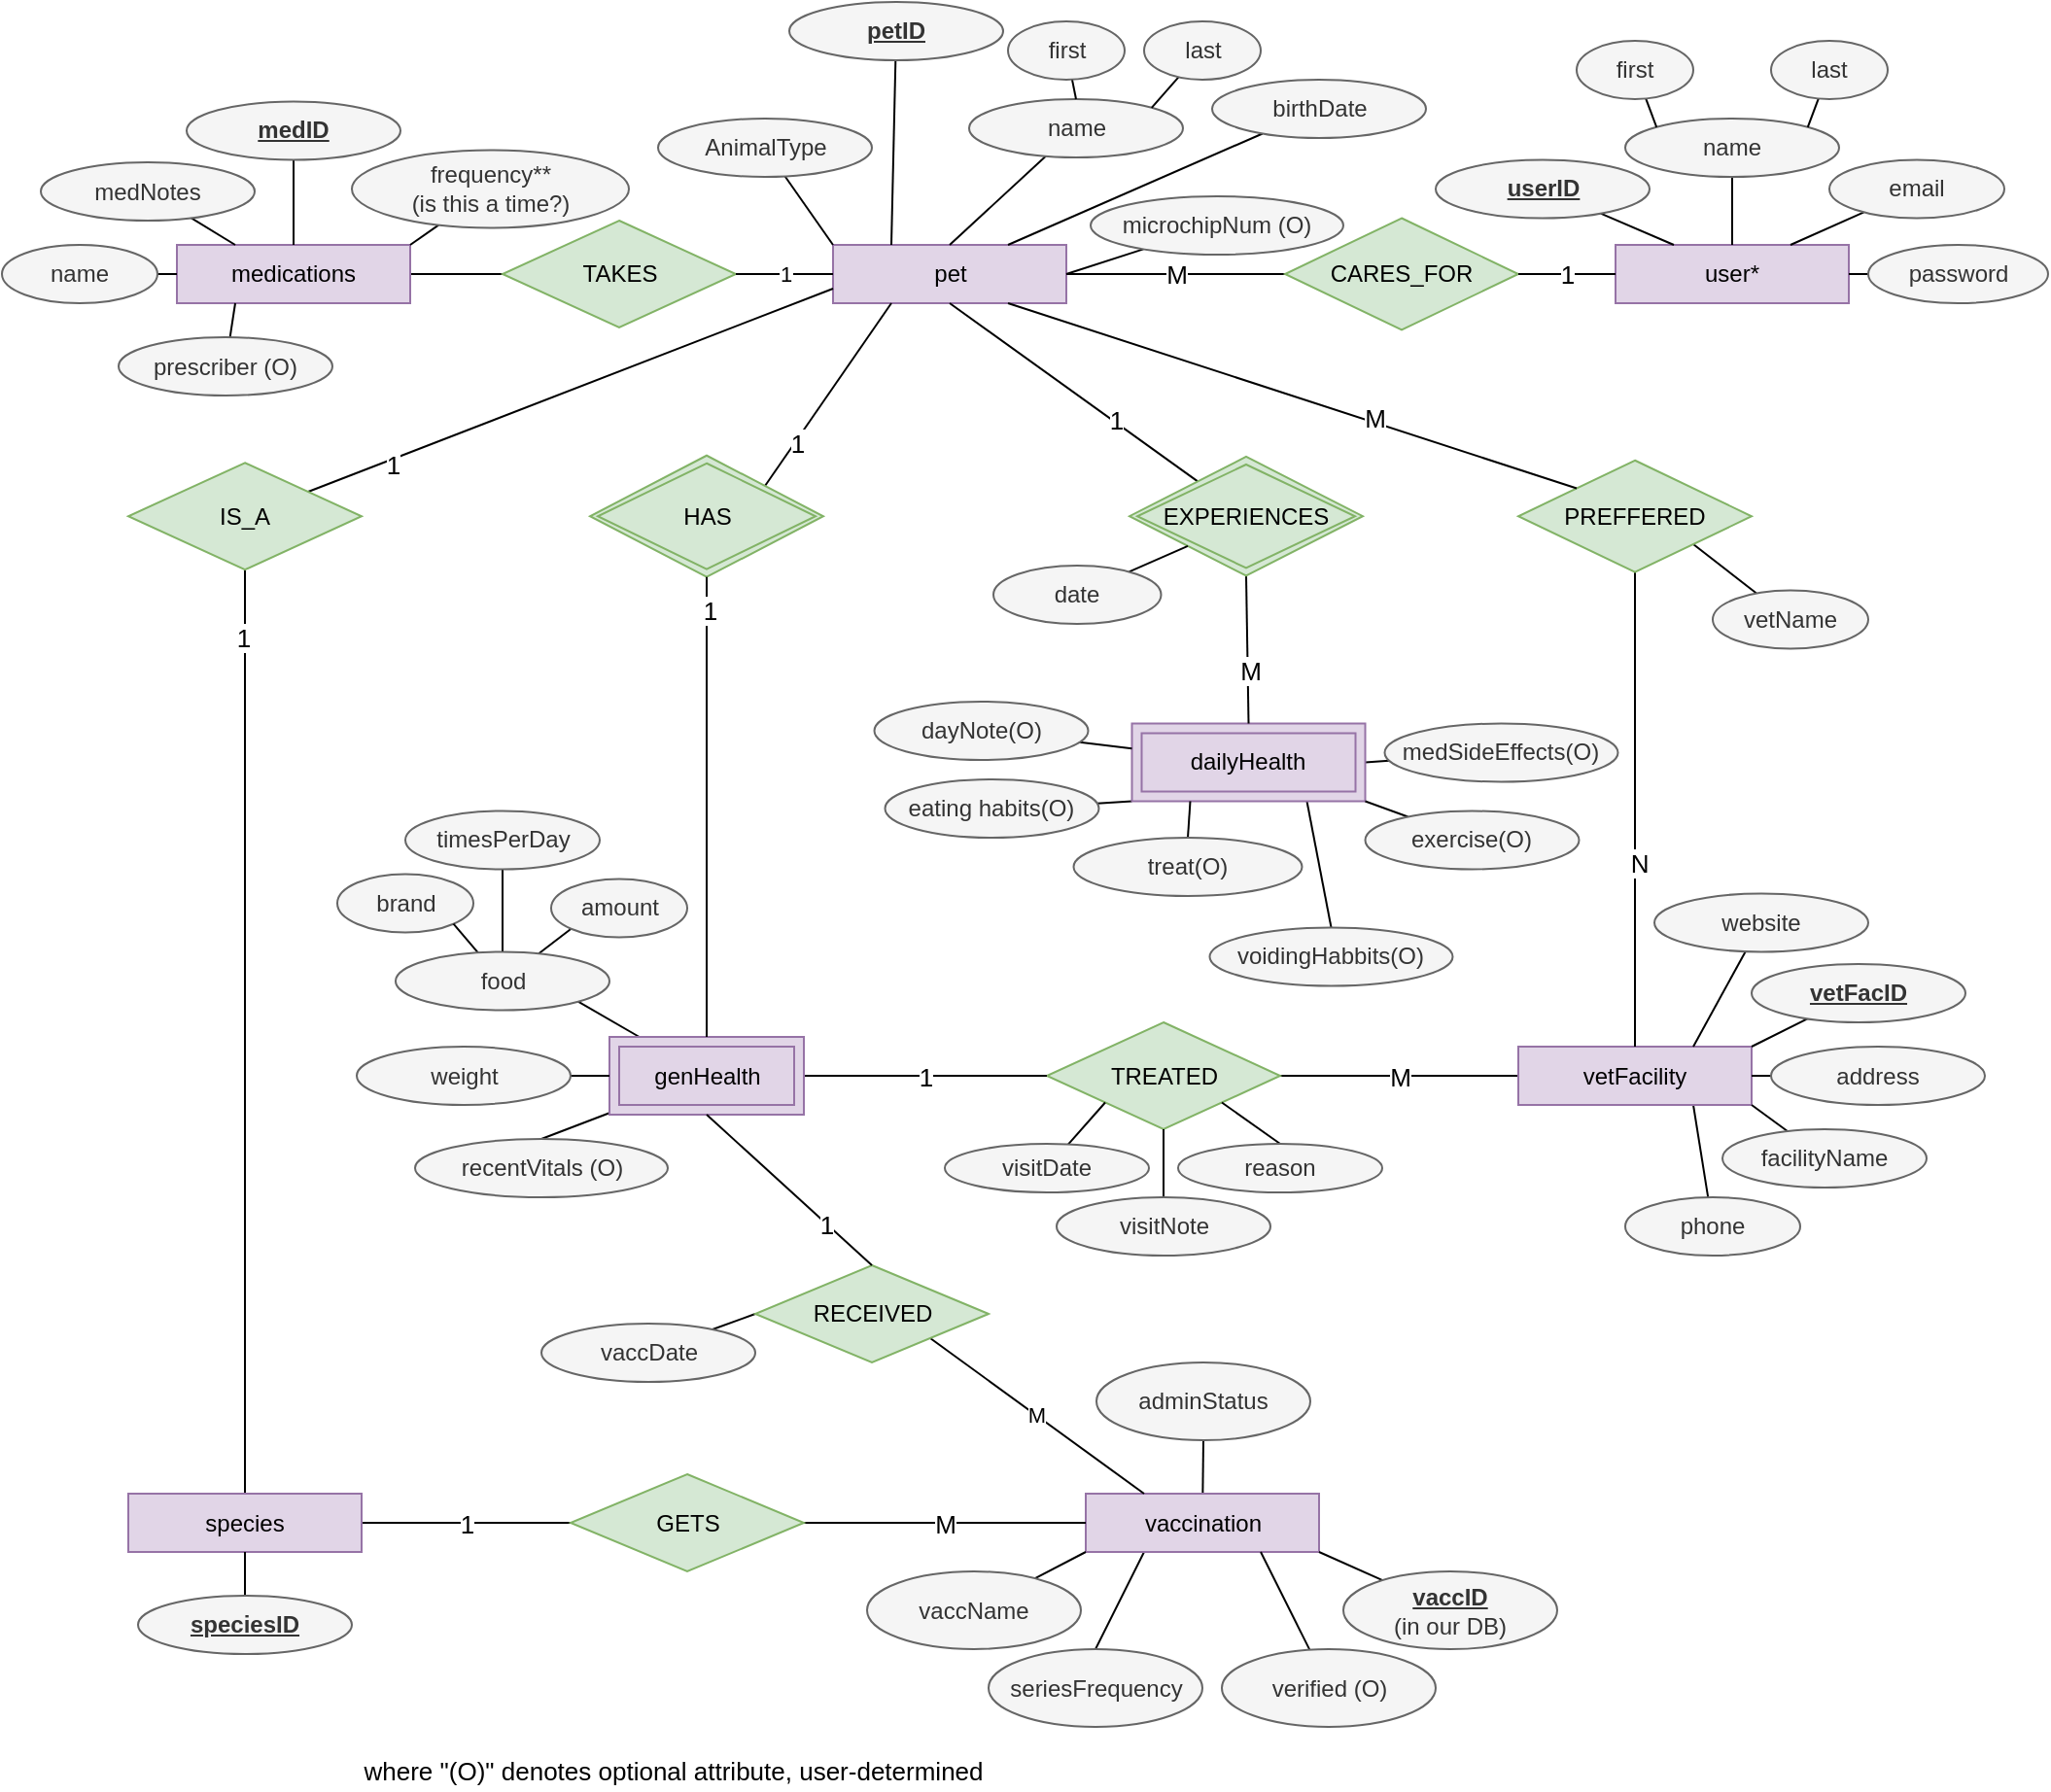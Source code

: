 <mxfile version="15.4.1" type="device"><diagram id="Jx2s4yygLL5XPAQ12_Rx" name="Page-1"><mxGraphModel dx="1173" dy="638" grid="1" gridSize="10" guides="1" tooltips="1" connect="1" arrows="1" fold="1" page="1" pageScale="1" pageWidth="850" pageHeight="1100" math="0" shadow="0"><root><mxCell id="0"/><mxCell id="1" parent="0"/><mxCell id="I3X8yywUfCDkZm6T7CdD-16" style="edgeStyle=none;rounded=0;orthogonalLoop=1;jettySize=auto;html=1;entryX=1;entryY=0.5;entryDx=0;entryDy=0;endArrow=none;endFill=0;startArrow=none;" edge="1" parent="1" source="I3X8yywUfCDkZm6T7CdD-17" target="I3X8yywUfCDkZm6T7CdD-14"><mxGeometry relative="1" as="geometry"/></mxCell><mxCell id="b9MMGn1J8M390U9kCCOF-2" value="&lt;div&gt;pet&lt;/div&gt;" style="rounded=0;whiteSpace=wrap;html=1;fillColor=#e1d5e7;strokeColor=#9673a6;" parent="1" vertex="1"><mxGeometry x="447.5" y="145" width="120" height="30" as="geometry"/></mxCell><mxCell id="mrwaL5GGVd-_pEDMR5gS-80" style="edgeStyle=none;rounded=0;orthogonalLoop=1;jettySize=auto;html=1;entryX=0;entryY=0;entryDx=0;entryDy=0;endArrow=none;endFill=0;" parent="1" source="b9MMGn1J8M390U9kCCOF-3" target="b9MMGn1J8M390U9kCCOF-2" edge="1"><mxGeometry relative="1" as="geometry"/></mxCell><mxCell id="b9MMGn1J8M390U9kCCOF-3" value="AnimalType" style="ellipse;whiteSpace=wrap;html=1;fillColor=#f5f5f5;strokeColor=#666666;fontColor=#333333;" parent="1" vertex="1"><mxGeometry x="357.5" y="80" width="110" height="30" as="geometry"/></mxCell><mxCell id="mrwaL5GGVd-_pEDMR5gS-82" style="edgeStyle=none;rounded=0;orthogonalLoop=1;jettySize=auto;html=1;entryX=0.5;entryY=0;entryDx=0;entryDy=0;endArrow=none;endFill=0;" parent="1" source="b9MMGn1J8M390U9kCCOF-4" target="b9MMGn1J8M390U9kCCOF-2" edge="1"><mxGeometry relative="1" as="geometry"/></mxCell><mxCell id="b9MMGn1J8M390U9kCCOF-4" value="name" style="ellipse;whiteSpace=wrap;html=1;fillColor=#f5f5f5;strokeColor=#666666;fontColor=#333333;" parent="1" vertex="1"><mxGeometry x="517.5" y="70" width="110" height="30" as="geometry"/></mxCell><mxCell id="mrwaL5GGVd-_pEDMR5gS-87" style="edgeStyle=none;rounded=0;orthogonalLoop=1;jettySize=auto;html=1;entryX=0.75;entryY=1;entryDx=0;entryDy=0;endArrow=none;endFill=0;" parent="1" source="b9MMGn1J8M390U9kCCOF-5" target="b9MMGn1J8M390U9kCCOF-8" edge="1"><mxGeometry relative="1" as="geometry"/></mxCell><mxCell id="b9MMGn1J8M390U9kCCOF-5" value="phone" style="ellipse;whiteSpace=wrap;html=1;fillColor=#f5f5f5;strokeColor=#666666;fontColor=#333333;" parent="1" vertex="1"><mxGeometry x="855" y="635" width="90" height="30" as="geometry"/></mxCell><mxCell id="mrwaL5GGVd-_pEDMR5gS-84" style="edgeStyle=none;rounded=0;orthogonalLoop=1;jettySize=auto;html=1;entryX=0.75;entryY=0;entryDx=0;entryDy=0;endArrow=none;endFill=0;" parent="1" source="b9MMGn1J8M390U9kCCOF-6" target="b9MMGn1J8M390U9kCCOF-2" edge="1"><mxGeometry relative="1" as="geometry"/></mxCell><mxCell id="b9MMGn1J8M390U9kCCOF-6" value="birthDate" style="ellipse;whiteSpace=wrap;html=1;fillColor=#f5f5f5;strokeColor=#666666;fontColor=#333333;" parent="1" vertex="1"><mxGeometry x="642.5" y="60" width="110" height="30" as="geometry"/></mxCell><mxCell id="mrwaL5GGVd-_pEDMR5gS-51" value="&lt;font style=&quot;font-size: 13px&quot;&gt;M&lt;/font&gt;" style="edgeStyle=none;rounded=0;orthogonalLoop=1;jettySize=auto;html=1;entryX=1;entryY=0.5;entryDx=0;entryDy=0;endArrow=none;endFill=0;" parent="1" source="b9MMGn1J8M390U9kCCOF-8" target="b9MMGn1J8M390U9kCCOF-20" edge="1"><mxGeometry relative="1" as="geometry"/></mxCell><mxCell id="b9MMGn1J8M390U9kCCOF-8" value="vetFacility" style="rounded=0;whiteSpace=wrap;html=1;fillColor=#e1d5e7;strokeColor=#9673a6;" parent="1" vertex="1"><mxGeometry x="800" y="557.5" width="120" height="30" as="geometry"/></mxCell><mxCell id="mrwaL5GGVd-_pEDMR5gS-89" style="edgeStyle=none;rounded=0;orthogonalLoop=1;jettySize=auto;html=1;entryX=1;entryY=0.5;entryDx=0;entryDy=0;endArrow=none;endFill=0;" parent="1" source="b9MMGn1J8M390U9kCCOF-13" target="b9MMGn1J8M390U9kCCOF-8" edge="1"><mxGeometry relative="1" as="geometry"/></mxCell><mxCell id="b9MMGn1J8M390U9kCCOF-13" value="address" style="ellipse;whiteSpace=wrap;html=1;fillColor=#f5f5f5;strokeColor=#666666;fontColor=#333333;" parent="1" vertex="1"><mxGeometry x="930" y="557.5" width="110" height="30" as="geometry"/></mxCell><mxCell id="mrwaL5GGVd-_pEDMR5gS-91" style="edgeStyle=none;rounded=0;orthogonalLoop=1;jettySize=auto;html=1;entryX=0.75;entryY=0;entryDx=0;entryDy=0;endArrow=none;endFill=0;" parent="1" source="b9MMGn1J8M390U9kCCOF-14" target="b9MMGn1J8M390U9kCCOF-8" edge="1"><mxGeometry relative="1" as="geometry"/></mxCell><mxCell id="b9MMGn1J8M390U9kCCOF-14" value="website" style="ellipse;whiteSpace=wrap;html=1;fillColor=#f5f5f5;strokeColor=#666666;fontColor=#333333;" parent="1" vertex="1"><mxGeometry x="870" y="478.75" width="110" height="30" as="geometry"/></mxCell><mxCell id="mrwaL5GGVd-_pEDMR5gS-88" style="edgeStyle=none;rounded=0;orthogonalLoop=1;jettySize=auto;html=1;entryX=1;entryY=1;entryDx=0;entryDy=0;endArrow=none;endFill=0;" parent="1" source="b9MMGn1J8M390U9kCCOF-15" target="b9MMGn1J8M390U9kCCOF-8" edge="1"><mxGeometry relative="1" as="geometry"/></mxCell><mxCell id="b9MMGn1J8M390U9kCCOF-15" value="facilityName" style="ellipse;whiteSpace=wrap;html=1;fillColor=#f5f5f5;strokeColor=#666666;fontColor=#333333;" parent="1" vertex="1"><mxGeometry x="905" y="600" width="105" height="30" as="geometry"/></mxCell><mxCell id="mrwaL5GGVd-_pEDMR5gS-90" style="edgeStyle=none;rounded=0;orthogonalLoop=1;jettySize=auto;html=1;entryX=1;entryY=0;entryDx=0;entryDy=0;endArrow=none;endFill=0;" parent="1" source="b9MMGn1J8M390U9kCCOF-16" target="b9MMGn1J8M390U9kCCOF-8" edge="1"><mxGeometry relative="1" as="geometry"/></mxCell><mxCell id="b9MMGn1J8M390U9kCCOF-16" value="&lt;b&gt;&lt;u&gt;vetFacID&lt;/u&gt;&lt;/b&gt;" style="ellipse;whiteSpace=wrap;html=1;fillColor=#f5f5f5;strokeColor=#666666;fontColor=#333333;" parent="1" vertex="1"><mxGeometry x="920" y="515" width="110" height="30" as="geometry"/></mxCell><mxCell id="mrwaL5GGVd-_pEDMR5gS-83" style="edgeStyle=none;rounded=0;orthogonalLoop=1;jettySize=auto;html=1;entryX=0.25;entryY=0;entryDx=0;entryDy=0;endArrow=none;endFill=0;" parent="1" source="b9MMGn1J8M390U9kCCOF-17" target="b9MMGn1J8M390U9kCCOF-2" edge="1"><mxGeometry relative="1" as="geometry"/></mxCell><mxCell id="b9MMGn1J8M390U9kCCOF-17" value="&lt;b&gt;&lt;u&gt;petID&lt;/u&gt;&lt;/b&gt;" style="ellipse;whiteSpace=wrap;html=1;fillColor=#f5f5f5;strokeColor=#666666;fontColor=#333333;" parent="1" vertex="1"><mxGeometry x="425" y="20" width="110" height="30" as="geometry"/></mxCell><mxCell id="mrwaL5GGVd-_pEDMR5gS-74" style="edgeStyle=none;rounded=0;orthogonalLoop=1;jettySize=auto;html=1;entryX=0;entryY=1;entryDx=0;entryDy=0;endArrow=none;endFill=0;" parent="1" source="b9MMGn1J8M390U9kCCOF-19" target="mrwaL5GGVd-_pEDMR5gS-10" edge="1"><mxGeometry relative="1" as="geometry"/></mxCell><mxCell id="b9MMGn1J8M390U9kCCOF-19" value="eating habits(O)" style="ellipse;whiteSpace=wrap;html=1;fillColor=#f5f5f5;strokeColor=#666666;fontColor=#333333;" parent="1" vertex="1"><mxGeometry x="474.25" y="420" width="110" height="30" as="geometry"/></mxCell><mxCell id="b9MMGn1J8M390U9kCCOF-20" value="TREATED" style="rhombus;whiteSpace=wrap;html=1;fillColor=#d5e8d4;strokeColor=#82b366;" parent="1" vertex="1"><mxGeometry x="557.5" y="545" width="120" height="55" as="geometry"/></mxCell><mxCell id="b9MMGn1J8M390U9kCCOF-21" value="&lt;font style=&quot;font-size: 13px&quot;&gt;1&lt;/font&gt;" style="endArrow=none;html=1;exitX=1;exitY=0.5;exitDx=0;exitDy=0;entryX=0;entryY=0.5;entryDx=0;entryDy=0;" parent="1" source="b9MMGn1J8M390U9kCCOF-36" target="b9MMGn1J8M390U9kCCOF-20" edge="1"><mxGeometry width="50" height="50" relative="1" as="geometry"><mxPoint x="330" y="305" as="sourcePoint"/><mxPoint x="415" y="495" as="targetPoint"/></mxGeometry></mxCell><mxCell id="mrwaL5GGVd-_pEDMR5gS-85" style="edgeStyle=none;rounded=0;orthogonalLoop=1;jettySize=auto;html=1;entryX=0.5;entryY=0;entryDx=0;entryDy=0;endArrow=none;endFill=0;" parent="1" source="b9MMGn1J8M390U9kCCOF-28" target="b9MMGn1J8M390U9kCCOF-4" edge="1"><mxGeometry relative="1" as="geometry"/></mxCell><mxCell id="b9MMGn1J8M390U9kCCOF-28" value="first" style="ellipse;whiteSpace=wrap;html=1;fillColor=#f5f5f5;strokeColor=#666666;fontColor=#333333;" parent="1" vertex="1"><mxGeometry x="537.5" y="30" width="60" height="30" as="geometry"/></mxCell><mxCell id="mrwaL5GGVd-_pEDMR5gS-86" style="edgeStyle=none;rounded=0;orthogonalLoop=1;jettySize=auto;html=1;entryX=1;entryY=0;entryDx=0;entryDy=0;endArrow=none;endFill=0;" parent="1" source="b9MMGn1J8M390U9kCCOF-29" target="b9MMGn1J8M390U9kCCOF-4" edge="1"><mxGeometry relative="1" as="geometry"/></mxCell><mxCell id="b9MMGn1J8M390U9kCCOF-29" value="&lt;div&gt;last&lt;/div&gt;" style="ellipse;whiteSpace=wrap;html=1;fillColor=#f5f5f5;strokeColor=#666666;fontColor=#333333;" parent="1" vertex="1"><mxGeometry x="607.5" y="30" width="60" height="30" as="geometry"/></mxCell><mxCell id="mrwaL5GGVd-_pEDMR5gS-75" style="edgeStyle=none;rounded=0;orthogonalLoop=1;jettySize=auto;html=1;entryX=1;entryY=0.5;entryDx=0;entryDy=0;endArrow=none;endFill=0;" parent="1" source="b9MMGn1J8M390U9kCCOF-32" target="mrwaL5GGVd-_pEDMR5gS-10" edge="1"><mxGeometry relative="1" as="geometry"/></mxCell><mxCell id="b9MMGn1J8M390U9kCCOF-32" value="medSideEffects(O)" style="ellipse;whiteSpace=wrap;html=1;fillColor=#f5f5f5;strokeColor=#666666;fontColor=#333333;" parent="1" vertex="1"><mxGeometry x="731.25" y="391.25" width="120" height="30" as="geometry"/></mxCell><mxCell id="mrwaL5GGVd-_pEDMR5gS-60" style="edgeStyle=none;rounded=0;orthogonalLoop=1;jettySize=auto;html=1;entryX=0.75;entryY=1;entryDx=0;entryDy=0;endArrow=none;endFill=0;exitX=0.5;exitY=0;exitDx=0;exitDy=0;" parent="1" source="b9MMGn1J8M390U9kCCOF-34" target="mrwaL5GGVd-_pEDMR5gS-10" edge="1"><mxGeometry relative="1" as="geometry"><mxPoint x="741.25" y="411.25" as="sourcePoint"/></mxGeometry></mxCell><mxCell id="b9MMGn1J8M390U9kCCOF-34" value="voidingHabbits(O)" style="ellipse;whiteSpace=wrap;html=1;fillColor=#f5f5f5;strokeColor=#666666;fontColor=#333333;" parent="1" vertex="1"><mxGeometry x="641.25" y="496.25" width="125" height="30" as="geometry"/></mxCell><mxCell id="I3X8yywUfCDkZm6T7CdD-2" style="rounded=0;orthogonalLoop=1;jettySize=auto;html=1;entryX=0;entryY=0.5;entryDx=0;entryDy=0;endArrow=none;endFill=0;" edge="1" parent="1" source="b9MMGn1J8M390U9kCCOF-35" target="mrwaL5GGVd-_pEDMR5gS-8"><mxGeometry relative="1" as="geometry"/></mxCell><mxCell id="b9MMGn1J8M390U9kCCOF-35" value="&lt;div&gt;vaccDate&lt;/div&gt;" style="ellipse;whiteSpace=wrap;html=1;fillColor=#f5f5f5;strokeColor=#666666;fontColor=#333333;" parent="1" vertex="1"><mxGeometry x="297.5" y="700" width="110" height="30" as="geometry"/></mxCell><mxCell id="mrwaL5GGVd-_pEDMR5gS-70" style="edgeStyle=none;rounded=0;orthogonalLoop=1;jettySize=auto;html=1;entryX=1;entryY=1;entryDx=0;entryDy=0;endArrow=none;endFill=0;" parent="1" source="b9MMGn1J8M390U9kCCOF-36" target="mrwaL5GGVd-_pEDMR5gS-62" edge="1"><mxGeometry relative="1" as="geometry"/></mxCell><mxCell id="mrwaL5GGVd-_pEDMR5gS-73" style="edgeStyle=none;rounded=0;orthogonalLoop=1;jettySize=auto;html=1;entryX=0.5;entryY=0;entryDx=0;entryDy=0;endArrow=none;endFill=0;" parent="1" source="b9MMGn1J8M390U9kCCOF-36" target="mrwaL5GGVd-_pEDMR5gS-30" edge="1"><mxGeometry relative="1" as="geometry"/></mxCell><mxCell id="b9MMGn1J8M390U9kCCOF-36" value="genHealth" style="shape=ext;margin=3;double=1;whiteSpace=wrap;html=1;align=center;fillColor=#e1d5e7;strokeColor=#9673a6;" parent="1" vertex="1"><mxGeometry x="332.5" y="552.5" width="100" height="40" as="geometry"/></mxCell><mxCell id="b9MMGn1J8M390U9kCCOF-38" value="" style="endArrow=none;html=1;exitX=1;exitY=0;exitDx=0;exitDy=0;startArrow=none;entryX=0.25;entryY=1;entryDx=0;entryDy=0;" parent="1" source="b9MMGn1J8M390U9kCCOF-48" target="b9MMGn1J8M390U9kCCOF-2" edge="1"><mxGeometry width="50" height="50" relative="1" as="geometry"><mxPoint x="200" y="345" as="sourcePoint"/><mxPoint x="630" y="365" as="targetPoint"/></mxGeometry></mxCell><mxCell id="mrwaL5GGVd-_pEDMR5gS-112" value="1" style="edgeLabel;html=1;align=center;verticalAlign=middle;resizable=0;points=[];fontSize=13;" parent="b9MMGn1J8M390U9kCCOF-38" vertex="1" connectable="0"><mxGeometry x="-0.507" y="-1" relative="1" as="geometry"><mxPoint as="offset"/></mxGeometry></mxCell><mxCell id="mrwaL5GGVd-_pEDMR5gS-96" style="edgeStyle=none;rounded=0;orthogonalLoop=1;jettySize=auto;html=1;entryX=0.5;entryY=0;entryDx=0;entryDy=0;endArrow=none;endFill=0;exitX=0.25;exitY=1;exitDx=0;exitDy=0;" parent="1" source="b9MMGn1J8M390U9kCCOF-41" target="mrwaL5GGVd-_pEDMR5gS-94" edge="1"><mxGeometry relative="1" as="geometry"/></mxCell><mxCell id="mrwaL5GGVd-_pEDMR5gS-101" style="edgeStyle=none;rounded=0;orthogonalLoop=1;jettySize=auto;html=1;entryX=0.5;entryY=1;entryDx=0;entryDy=0;endArrow=none;endFill=0;" parent="1" source="b9MMGn1J8M390U9kCCOF-41" target="mrwaL5GGVd-_pEDMR5gS-99" edge="1"><mxGeometry relative="1" as="geometry"/></mxCell><mxCell id="b9MMGn1J8M390U9kCCOF-41" value="vaccination" style="rounded=0;whiteSpace=wrap;html=1;fillColor=#e1d5e7;strokeColor=#9673a6;" parent="1" vertex="1"><mxGeometry x="577.5" y="787.5" width="120" height="30" as="geometry"/></mxCell><mxCell id="b9MMGn1J8M390U9kCCOF-43" value="" style="endArrow=none;html=1;exitX=0.5;exitY=1;exitDx=0;exitDy=0;entryX=0.5;entryY=0;entryDx=0;entryDy=0;startArrow=none;" parent="1" source="b9MMGn1J8M390U9kCCOF-45" target="b9MMGn1J8M390U9kCCOF-8" edge="1"><mxGeometry width="50" height="50" relative="1" as="geometry"><mxPoint x="560" y="360" as="sourcePoint"/><mxPoint x="640" y="505" as="targetPoint"/></mxGeometry></mxCell><mxCell id="mrwaL5GGVd-_pEDMR5gS-118" value="N" style="edgeLabel;html=1;align=center;verticalAlign=middle;resizable=0;points=[];fontSize=13;" parent="b9MMGn1J8M390U9kCCOF-43" vertex="1" connectable="0"><mxGeometry x="0.225" y="2" relative="1" as="geometry"><mxPoint as="offset"/></mxGeometry></mxCell><mxCell id="b9MMGn1J8M390U9kCCOF-44" style="rounded=0;orthogonalLoop=1;jettySize=auto;html=1;exitX=1;exitY=1;exitDx=0;exitDy=0;endArrow=none;endFill=0;" parent="1" source="b9MMGn1J8M390U9kCCOF-45" target="b9MMGn1J8M390U9kCCOF-47" edge="1"><mxGeometry relative="1" as="geometry"><mxPoint x="880" y="455.24" as="targetPoint"/></mxGeometry></mxCell><mxCell id="b9MMGn1J8M390U9kCCOF-45" value="&lt;div&gt;PREFFERED&lt;/div&gt;" style="rhombus;whiteSpace=wrap;html=1;fillColor=#d5e8d4;strokeColor=#82b366;" parent="1" vertex="1"><mxGeometry x="800" y="255.87" width="120" height="57.5" as="geometry"/></mxCell><mxCell id="b9MMGn1J8M390U9kCCOF-46" value="" style="endArrow=none;html=1;exitX=0.75;exitY=1;exitDx=0;exitDy=0;entryX=0;entryY=0;entryDx=0;entryDy=0;" parent="1" source="b9MMGn1J8M390U9kCCOF-2" target="b9MMGn1J8M390U9kCCOF-45" edge="1"><mxGeometry width="50" height="50" relative="1" as="geometry"><mxPoint x="730" y="175" as="sourcePoint"/><mxPoint x="975" y="175" as="targetPoint"/></mxGeometry></mxCell><mxCell id="mrwaL5GGVd-_pEDMR5gS-117" value="M" style="edgeLabel;html=1;align=center;verticalAlign=middle;resizable=0;points=[];fontSize=13;" parent="b9MMGn1J8M390U9kCCOF-46" vertex="1" connectable="0"><mxGeometry x="0.28" y="3" relative="1" as="geometry"><mxPoint y="1" as="offset"/></mxGeometry></mxCell><mxCell id="b9MMGn1J8M390U9kCCOF-47" value="vetName" style="ellipse;whiteSpace=wrap;html=1;fillColor=#f5f5f5;strokeColor=#666666;fontColor=#333333;" parent="1" vertex="1"><mxGeometry x="900" y="322.74" width="80" height="30" as="geometry"/></mxCell><mxCell id="b9MMGn1J8M390U9kCCOF-48" value="HAS" style="shape=rhombus;double=1;perimeter=rhombusPerimeter;whiteSpace=wrap;html=1;align=center;fillColor=#d5e8d4;strokeColor=#82b366;" parent="1" vertex="1"><mxGeometry x="322.5" y="253.37" width="120" height="62.5" as="geometry"/></mxCell><mxCell id="b9MMGn1J8M390U9kCCOF-49" value="" style="endArrow=none;html=1;entryX=0.5;entryY=1;entryDx=0;entryDy=0;exitX=0.5;exitY=0;exitDx=0;exitDy=0;" parent="1" source="b9MMGn1J8M390U9kCCOF-36" target="b9MMGn1J8M390U9kCCOF-48" edge="1"><mxGeometry width="50" height="50" relative="1" as="geometry"><mxPoint x="252.5" y="380" as="sourcePoint"/><mxPoint x="342.5" y="215" as="targetPoint"/></mxGeometry></mxCell><mxCell id="mrwaL5GGVd-_pEDMR5gS-113" value="1" style="edgeLabel;html=1;align=center;verticalAlign=middle;resizable=0;points=[];fontSize=13;" parent="b9MMGn1J8M390U9kCCOF-49" vertex="1" connectable="0"><mxGeometry x="0.861" relative="1" as="geometry"><mxPoint x="1" as="offset"/></mxGeometry></mxCell><mxCell id="mrwaL5GGVd-_pEDMR5gS-4" style="edgeStyle=none;rounded=0;orthogonalLoop=1;jettySize=auto;html=1;entryX=0;entryY=1;entryDx=0;entryDy=0;endArrow=none;endFill=0;" parent="1" source="b9MMGn1J8M390U9kCCOF-53" target="b9MMGn1J8M390U9kCCOF-41" edge="1"><mxGeometry relative="1" as="geometry"/></mxCell><mxCell id="b9MMGn1J8M390U9kCCOF-53" value="&lt;div&gt;vaccName&lt;/div&gt;" style="ellipse;whiteSpace=wrap;html=1;fillColor=#f5f5f5;strokeColor=#666666;fontColor=#333333;" parent="1" vertex="1"><mxGeometry x="465" y="827.5" width="110" height="40" as="geometry"/></mxCell><mxCell id="mrwaL5GGVd-_pEDMR5gS-5" style="edgeStyle=none;rounded=0;orthogonalLoop=1;jettySize=auto;html=1;entryX=1;entryY=1;entryDx=0;entryDy=0;endArrow=none;endFill=0;" parent="1" source="mrwaL5GGVd-_pEDMR5gS-3" target="b9MMGn1J8M390U9kCCOF-41" edge="1"><mxGeometry relative="1" as="geometry"/></mxCell><mxCell id="mrwaL5GGVd-_pEDMR5gS-3" value="&lt;div&gt;&lt;u&gt;&lt;b&gt;vaccID&lt;/b&gt;&lt;/u&gt;&lt;/div&gt;&lt;div&gt;(in our DB)&lt;/div&gt;" style="ellipse;whiteSpace=wrap;html=1;fillColor=#f5f5f5;strokeColor=#666666;fontColor=#333333;" parent="1" vertex="1"><mxGeometry x="710" y="827.5" width="110" height="40" as="geometry"/></mxCell><mxCell id="mrwaL5GGVd-_pEDMR5gS-46" value="M" style="edgeStyle=none;rounded=0;orthogonalLoop=1;jettySize=auto;html=1;entryX=0.25;entryY=0;entryDx=0;entryDy=0;endArrow=none;endFill=0;exitX=1;exitY=1;exitDx=0;exitDy=0;" parent="1" source="mrwaL5GGVd-_pEDMR5gS-8" target="b9MMGn1J8M390U9kCCOF-41" edge="1"><mxGeometry relative="1" as="geometry"/></mxCell><mxCell id="mrwaL5GGVd-_pEDMR5gS-8" value="RECEIVED" style="rhombus;whiteSpace=wrap;html=1;fillColor=#d5e8d4;strokeColor=#82b366;" parent="1" vertex="1"><mxGeometry x="407.5" y="670" width="120" height="50" as="geometry"/></mxCell><mxCell id="mrwaL5GGVd-_pEDMR5gS-9" value="" style="endArrow=none;html=1;exitX=0.5;exitY=1;exitDx=0;exitDy=0;entryX=0.5;entryY=0;entryDx=0;entryDy=0;" parent="1" source="b9MMGn1J8M390U9kCCOF-36" target="mrwaL5GGVd-_pEDMR5gS-8" edge="1"><mxGeometry width="50" height="50" relative="1" as="geometry"><mxPoint x="142.5" y="522.5" as="sourcePoint"/><mxPoint x="142.5" y="737.5" as="targetPoint"/></mxGeometry></mxCell><mxCell id="mrwaL5GGVd-_pEDMR5gS-114" value="1" style="edgeLabel;html=1;align=center;verticalAlign=middle;resizable=0;points=[];fontSize=13;" parent="mrwaL5GGVd-_pEDMR5gS-9" vertex="1" connectable="0"><mxGeometry x="0.439" relative="1" as="geometry"><mxPoint as="offset"/></mxGeometry></mxCell><mxCell id="mrwaL5GGVd-_pEDMR5gS-10" value="dailyHealth" style="shape=ext;margin=3;double=1;whiteSpace=wrap;html=1;align=center;fillColor=#e1d5e7;strokeColor=#9673a6;" parent="1" vertex="1"><mxGeometry x="601.25" y="391.25" width="120" height="40" as="geometry"/></mxCell><mxCell id="mrwaL5GGVd-_pEDMR5gS-15" style="edgeStyle=none;rounded=0;orthogonalLoop=1;jettySize=auto;html=1;entryX=0.5;entryY=0;entryDx=0;entryDy=0;endArrow=none;endFill=0;exitX=0.5;exitY=1;exitDx=0;exitDy=0;" parent="1" source="mrwaL5GGVd-_pEDMR5gS-14" target="mrwaL5GGVd-_pEDMR5gS-10" edge="1"><mxGeometry relative="1" as="geometry"><mxPoint x="689.714" y="377.393" as="sourcePoint"/></mxGeometry></mxCell><mxCell id="mrwaL5GGVd-_pEDMR5gS-116" value="M" style="edgeLabel;html=1;align=center;verticalAlign=middle;resizable=0;points=[];fontSize=13;" parent="mrwaL5GGVd-_pEDMR5gS-15" vertex="1" connectable="0"><mxGeometry x="0.285" y="1" relative="1" as="geometry"><mxPoint as="offset"/></mxGeometry></mxCell><mxCell id="mrwaL5GGVd-_pEDMR5gS-16" style="edgeStyle=none;rounded=0;orthogonalLoop=1;jettySize=auto;html=1;entryX=0.5;entryY=1;entryDx=0;entryDy=0;endArrow=none;endFill=0;" parent="1" source="mrwaL5GGVd-_pEDMR5gS-14" target="b9MMGn1J8M390U9kCCOF-2" edge="1"><mxGeometry relative="1" as="geometry"/></mxCell><mxCell id="mrwaL5GGVd-_pEDMR5gS-115" value="1" style="edgeLabel;html=1;align=center;verticalAlign=middle;resizable=0;points=[];fontSize=13;" parent="mrwaL5GGVd-_pEDMR5gS-16" vertex="1" connectable="0"><mxGeometry x="-0.327" y="-1" relative="1" as="geometry"><mxPoint as="offset"/></mxGeometry></mxCell><mxCell id="mrwaL5GGVd-_pEDMR5gS-14" value="EXPERIENCES" style="shape=rhombus;double=1;perimeter=rhombusPerimeter;whiteSpace=wrap;html=1;align=center;fillColor=#d5e8d4;strokeColor=#82b366;" parent="1" vertex="1"><mxGeometry x="600" y="253.99" width="120" height="61.25" as="geometry"/></mxCell><mxCell id="mrwaL5GGVd-_pEDMR5gS-71" style="edgeStyle=none;rounded=0;orthogonalLoop=1;jettySize=auto;html=1;entryX=0;entryY=0.5;entryDx=0;entryDy=0;endArrow=none;endFill=0;" parent="1" source="mrwaL5GGVd-_pEDMR5gS-18" target="b9MMGn1J8M390U9kCCOF-36" edge="1"><mxGeometry relative="1" as="geometry"/></mxCell><mxCell id="mrwaL5GGVd-_pEDMR5gS-18" value="weight" style="ellipse;whiteSpace=wrap;html=1;fillColor=#f5f5f5;strokeColor=#666666;fontColor=#333333;" parent="1" vertex="1"><mxGeometry x="202.5" y="557.5" width="110" height="30" as="geometry"/></mxCell><mxCell id="mrwaL5GGVd-_pEDMR5gS-77" style="edgeStyle=none;rounded=0;orthogonalLoop=1;jettySize=auto;html=1;endArrow=none;endFill=0;entryX=1;entryY=1;entryDx=0;entryDy=0;" parent="1" source="mrwaL5GGVd-_pEDMR5gS-24" target="mrwaL5GGVd-_pEDMR5gS-10" edge="1"><mxGeometry relative="1" as="geometry"><mxPoint x="701.25" y="470" as="targetPoint"/></mxGeometry></mxCell><mxCell id="mrwaL5GGVd-_pEDMR5gS-24" value="exercise(O)" style="ellipse;whiteSpace=wrap;html=1;fillColor=#f5f5f5;strokeColor=#666666;fontColor=#333333;" parent="1" vertex="1"><mxGeometry x="721.25" y="436.25" width="110" height="30" as="geometry"/></mxCell><mxCell id="mrwaL5GGVd-_pEDMR5gS-81" style="edgeStyle=none;rounded=0;orthogonalLoop=1;jettySize=auto;html=1;entryX=1;entryY=0.5;entryDx=0;entryDy=0;endArrow=none;endFill=0;" parent="1" source="mrwaL5GGVd-_pEDMR5gS-27" target="b9MMGn1J8M390U9kCCOF-2" edge="1"><mxGeometry relative="1" as="geometry"/></mxCell><mxCell id="mrwaL5GGVd-_pEDMR5gS-27" value="microchipNum (O)" style="ellipse;whiteSpace=wrap;html=1;fillColor=#f5f5f5;strokeColor=#666666;fontColor=#333333;" parent="1" vertex="1"><mxGeometry x="580" y="120" width="130" height="30" as="geometry"/></mxCell><mxCell id="mrwaL5GGVd-_pEDMR5gS-30" value="recentVitals (O)" style="ellipse;whiteSpace=wrap;html=1;fillColor=#f5f5f5;strokeColor=#666666;fontColor=#333333;" parent="1" vertex="1"><mxGeometry x="232.5" y="605" width="130" height="30" as="geometry"/></mxCell><mxCell id="mrwaL5GGVd-_pEDMR5gS-61" value="" style="edgeStyle=none;rounded=0;orthogonalLoop=1;jettySize=auto;html=1;endArrow=none;endFill=0;" parent="1" source="mrwaL5GGVd-_pEDMR5gS-32" target="mrwaL5GGVd-_pEDMR5gS-10" edge="1"><mxGeometry relative="1" as="geometry"/></mxCell><mxCell id="mrwaL5GGVd-_pEDMR5gS-32" value="dayNote(O)" style="ellipse;whiteSpace=wrap;html=1;fillColor=#f5f5f5;strokeColor=#666666;fontColor=#333333;" parent="1" vertex="1"><mxGeometry x="468.75" y="380" width="110" height="30" as="geometry"/></mxCell><mxCell id="mrwaL5GGVd-_pEDMR5gS-57" style="edgeStyle=none;rounded=0;orthogonalLoop=1;jettySize=auto;html=1;entryX=0;entryY=1;entryDx=0;entryDy=0;endArrow=none;endFill=0;" parent="1" source="mrwaL5GGVd-_pEDMR5gS-34" target="b9MMGn1J8M390U9kCCOF-20" edge="1"><mxGeometry relative="1" as="geometry"/></mxCell><mxCell id="mrwaL5GGVd-_pEDMR5gS-34" value="visitDate" style="ellipse;whiteSpace=wrap;html=1;fillColor=#f5f5f5;strokeColor=#666666;fontColor=#333333;" parent="1" vertex="1"><mxGeometry x="505" y="607.5" width="105" height="25" as="geometry"/></mxCell><mxCell id="mrwaL5GGVd-_pEDMR5gS-103" value="&lt;font style=&quot;font-size: 13px&quot;&gt;1&lt;/font&gt;" style="edgeStyle=none;rounded=0;orthogonalLoop=1;jettySize=auto;html=1;entryX=0;entryY=0.5;entryDx=0;entryDy=0;endArrow=none;endFill=0;" parent="1" source="mrwaL5GGVd-_pEDMR5gS-36" target="mrwaL5GGVd-_pEDMR5gS-102" edge="1"><mxGeometry relative="1" as="geometry"><mxPoint x="272.5" y="802.5" as="targetPoint"/></mxGeometry></mxCell><mxCell id="mrwaL5GGVd-_pEDMR5gS-107" style="edgeStyle=none;rounded=0;orthogonalLoop=1;jettySize=auto;html=1;entryX=0.5;entryY=1;entryDx=0;entryDy=0;endArrow=none;endFill=0;" parent="1" source="mrwaL5GGVd-_pEDMR5gS-36" target="mrwaL5GGVd-_pEDMR5gS-97" edge="1"><mxGeometry relative="1" as="geometry"/></mxCell><mxCell id="mrwaL5GGVd-_pEDMR5gS-111" value="1" style="edgeLabel;html=1;align=center;verticalAlign=middle;resizable=0;points=[];fontSize=13;" parent="mrwaL5GGVd-_pEDMR5gS-107" vertex="1" connectable="0"><mxGeometry x="0.856" y="1" relative="1" as="geometry"><mxPoint as="offset"/></mxGeometry></mxCell><mxCell id="mrwaL5GGVd-_pEDMR5gS-36" value="species" style="rounded=0;whiteSpace=wrap;html=1;fillColor=#e1d5e7;strokeColor=#9673a6;" parent="1" vertex="1"><mxGeometry x="85" y="787.5" width="120" height="30" as="geometry"/></mxCell><mxCell id="mrwaL5GGVd-_pEDMR5gS-37" value="brand" style="ellipse;whiteSpace=wrap;html=1;fillColor=#f5f5f5;strokeColor=#666666;fontColor=#333333;" parent="1" vertex="1"><mxGeometry x="192.5" y="468.75" width="70" height="30" as="geometry"/></mxCell><mxCell id="mrwaL5GGVd-_pEDMR5gS-76" style="edgeStyle=none;rounded=0;orthogonalLoop=1;jettySize=auto;html=1;entryX=0.25;entryY=1;entryDx=0;entryDy=0;endArrow=none;endFill=0;exitX=0.5;exitY=0;exitDx=0;exitDy=0;" parent="1" source="mrwaL5GGVd-_pEDMR5gS-39" target="mrwaL5GGVd-_pEDMR5gS-10" edge="1"><mxGeometry relative="1" as="geometry"/></mxCell><mxCell id="mrwaL5GGVd-_pEDMR5gS-39" value="treat(O)" style="ellipse;whiteSpace=wrap;html=1;fillColor=#f5f5f5;strokeColor=#666666;fontColor=#333333;" parent="1" vertex="1"><mxGeometry x="571.25" y="450" width="117.5" height="30" as="geometry"/></mxCell><mxCell id="mrwaL5GGVd-_pEDMR5gS-50" style="edgeStyle=none;rounded=0;orthogonalLoop=1;jettySize=auto;html=1;exitX=1;exitY=0;exitDx=0;exitDy=0;endArrow=none;endFill=0;" parent="1" source="mrwaL5GGVd-_pEDMR5gS-8" target="mrwaL5GGVd-_pEDMR5gS-8" edge="1"><mxGeometry relative="1" as="geometry"/></mxCell><mxCell id="mrwaL5GGVd-_pEDMR5gS-67" style="edgeStyle=none;rounded=0;orthogonalLoop=1;jettySize=auto;html=1;entryX=0.5;entryY=1;entryDx=0;entryDy=0;endArrow=none;endFill=0;" parent="1" source="mrwaL5GGVd-_pEDMR5gS-62" target="mrwaL5GGVd-_pEDMR5gS-65" edge="1"><mxGeometry relative="1" as="geometry"/></mxCell><mxCell id="mrwaL5GGVd-_pEDMR5gS-68" style="edgeStyle=none;rounded=0;orthogonalLoop=1;jettySize=auto;html=1;entryX=0;entryY=1;entryDx=0;entryDy=0;endArrow=none;endFill=0;" parent="1" source="mrwaL5GGVd-_pEDMR5gS-62" target="mrwaL5GGVd-_pEDMR5gS-64" edge="1"><mxGeometry relative="1" as="geometry"/></mxCell><mxCell id="mrwaL5GGVd-_pEDMR5gS-69" style="edgeStyle=none;rounded=0;orthogonalLoop=1;jettySize=auto;html=1;entryX=1;entryY=1;entryDx=0;entryDy=0;endArrow=none;endFill=0;" parent="1" source="mrwaL5GGVd-_pEDMR5gS-62" target="mrwaL5GGVd-_pEDMR5gS-37" edge="1"><mxGeometry relative="1" as="geometry"/></mxCell><mxCell id="mrwaL5GGVd-_pEDMR5gS-62" value="food" style="ellipse;whiteSpace=wrap;html=1;fillColor=#f5f5f5;strokeColor=#666666;fontColor=#333333;" parent="1" vertex="1"><mxGeometry x="222.5" y="508.75" width="110" height="30" as="geometry"/></mxCell><mxCell id="mrwaL5GGVd-_pEDMR5gS-64" value="amount" style="ellipse;whiteSpace=wrap;html=1;fillColor=#f5f5f5;strokeColor=#666666;fontColor=#333333;" parent="1" vertex="1"><mxGeometry x="302.5" y="471.25" width="70" height="30" as="geometry"/></mxCell><mxCell id="mrwaL5GGVd-_pEDMR5gS-65" value="timesPerDay" style="ellipse;whiteSpace=wrap;html=1;fillColor=#f5f5f5;strokeColor=#666666;fontColor=#333333;" parent="1" vertex="1"><mxGeometry x="227.5" y="436.25" width="100" height="30" as="geometry"/></mxCell><mxCell id="mrwaL5GGVd-_pEDMR5gS-93" style="edgeStyle=none;rounded=0;orthogonalLoop=1;jettySize=auto;html=1;entryX=0;entryY=1;entryDx=0;entryDy=0;endArrow=none;endFill=0;" parent="1" source="mrwaL5GGVd-_pEDMR5gS-92" target="mrwaL5GGVd-_pEDMR5gS-14" edge="1"><mxGeometry relative="1" as="geometry"/></mxCell><mxCell id="mrwaL5GGVd-_pEDMR5gS-92" value="date" style="ellipse;whiteSpace=wrap;html=1;fillColor=#f5f5f5;strokeColor=#666666;fontColor=#333333;" parent="1" vertex="1"><mxGeometry x="530" y="310" width="86.25" height="30" as="geometry"/></mxCell><mxCell id="mrwaL5GGVd-_pEDMR5gS-94" value="seriesFrequency" style="ellipse;whiteSpace=wrap;html=1;fillColor=#f5f5f5;strokeColor=#666666;fontColor=#333333;" parent="1" vertex="1"><mxGeometry x="527.5" y="867.5" width="110" height="40" as="geometry"/></mxCell><mxCell id="mrwaL5GGVd-_pEDMR5gS-108" style="edgeStyle=none;rounded=0;orthogonalLoop=1;jettySize=auto;html=1;entryX=0;entryY=0.75;entryDx=0;entryDy=0;endArrow=none;endFill=0;" parent="1" source="mrwaL5GGVd-_pEDMR5gS-97" target="b9MMGn1J8M390U9kCCOF-2" edge="1"><mxGeometry relative="1" as="geometry"/></mxCell><mxCell id="mrwaL5GGVd-_pEDMR5gS-110" value="1" style="edgeLabel;html=1;align=center;verticalAlign=middle;resizable=0;points=[];fontSize=13;" parent="mrwaL5GGVd-_pEDMR5gS-108" vertex="1" connectable="0"><mxGeometry x="-0.682" y="-2" relative="1" as="geometry"><mxPoint as="offset"/></mxGeometry></mxCell><mxCell id="mrwaL5GGVd-_pEDMR5gS-97" value="IS_A" style="rhombus;whiteSpace=wrap;html=1;fillColor=#d5e8d4;strokeColor=#82b366;" parent="1" vertex="1"><mxGeometry x="85" y="257.12" width="120" height="55" as="geometry"/></mxCell><mxCell id="mrwaL5GGVd-_pEDMR5gS-99" value="adminStatus" style="ellipse;whiteSpace=wrap;html=1;fillColor=#f5f5f5;strokeColor=#666666;fontColor=#333333;" parent="1" vertex="1"><mxGeometry x="583" y="720" width="110" height="40" as="geometry"/></mxCell><mxCell id="mrwaL5GGVd-_pEDMR5gS-104" value="&lt;font style=&quot;font-size: 13px&quot;&gt;M&lt;/font&gt;" style="edgeStyle=none;rounded=0;orthogonalLoop=1;jettySize=auto;html=1;entryX=0;entryY=0.5;entryDx=0;entryDy=0;endArrow=none;endFill=0;" parent="1" source="mrwaL5GGVd-_pEDMR5gS-102" target="b9MMGn1J8M390U9kCCOF-41" edge="1"><mxGeometry relative="1" as="geometry"/></mxCell><mxCell id="mrwaL5GGVd-_pEDMR5gS-102" value="GETS" style="shape=rhombus;perimeter=rhombusPerimeter;whiteSpace=wrap;html=1;align=center;fillColor=#d5e8d4;strokeColor=#82b366;" parent="1" vertex="1"><mxGeometry x="312.5" y="777.5" width="120" height="50" as="geometry"/></mxCell><mxCell id="mrwaL5GGVd-_pEDMR5gS-122" style="edgeStyle=none;rounded=0;orthogonalLoop=1;jettySize=auto;html=1;entryX=0.5;entryY=1;entryDx=0;entryDy=0;fontSize=13;endArrow=none;endFill=0;" parent="1" source="mrwaL5GGVd-_pEDMR5gS-121" target="mrwaL5GGVd-_pEDMR5gS-36" edge="1"><mxGeometry relative="1" as="geometry"/></mxCell><mxCell id="mrwaL5GGVd-_pEDMR5gS-121" value="&lt;u&gt;&lt;b&gt;speciesID&lt;/b&gt;&lt;/u&gt;" style="ellipse;whiteSpace=wrap;html=1;fillColor=#f5f5f5;strokeColor=#666666;fontColor=#333333;" parent="1" vertex="1"><mxGeometry x="90" y="840" width="110" height="30" as="geometry"/></mxCell><mxCell id="mrwaL5GGVd-_pEDMR5gS-123" value="where &quot;(O)&quot; denotes optional attribute, user-determined" style="text;html=1;align=center;verticalAlign=middle;resizable=0;points=[];autosize=1;strokeColor=none;fillColor=none;fontSize=13;" parent="1" vertex="1"><mxGeometry x="200" y="920" width="330" height="20" as="geometry"/></mxCell><mxCell id="ZA75a323a-RbHYHfBSbE-3" value="&lt;font style=&quot;font-size: 13px&quot;&gt;M&lt;/font&gt;" style="rounded=0;orthogonalLoop=1;jettySize=auto;html=1;endArrow=none;endFill=0;startArrow=none;" parent="1" source="ZA75a323a-RbHYHfBSbE-4" target="b9MMGn1J8M390U9kCCOF-2" edge="1"><mxGeometry relative="1" as="geometry"/></mxCell><mxCell id="ZA75a323a-RbHYHfBSbE-2" value="user*" style="rounded=0;whiteSpace=wrap;html=1;fillColor=#e1d5e7;strokeColor=#9673a6;" parent="1" vertex="1"><mxGeometry x="850" y="145" width="120" height="30" as="geometry"/></mxCell><mxCell id="ZA75a323a-RbHYHfBSbE-4" value="CARES_FOR" style="rhombus;whiteSpace=wrap;html=1;fillColor=#d5e8d4;strokeColor=#82b366;" parent="1" vertex="1"><mxGeometry x="680" y="131.25" width="120" height="57.5" as="geometry"/></mxCell><mxCell id="ZA75a323a-RbHYHfBSbE-5" value="&lt;font style=&quot;font-size: 13px&quot;&gt;1&lt;/font&gt;" style="rounded=0;orthogonalLoop=1;jettySize=auto;html=1;endArrow=none;endFill=0;entryX=1;entryY=0.5;entryDx=0;entryDy=0;" parent="1" source="ZA75a323a-RbHYHfBSbE-2" target="ZA75a323a-RbHYHfBSbE-4" edge="1"><mxGeometry relative="1" as="geometry"><mxPoint x="862.5" y="160" as="sourcePoint"/><mxPoint x="777.5" y="160" as="targetPoint"/></mxGeometry></mxCell><mxCell id="ZA75a323a-RbHYHfBSbE-15" style="edgeStyle=none;rounded=0;orthogonalLoop=1;jettySize=auto;html=1;entryX=0.25;entryY=0;entryDx=0;entryDy=0;endArrow=none;endFill=0;" parent="1" source="ZA75a323a-RbHYHfBSbE-6" target="ZA75a323a-RbHYHfBSbE-2" edge="1"><mxGeometry relative="1" as="geometry"/></mxCell><mxCell id="ZA75a323a-RbHYHfBSbE-6" value="&lt;u&gt;&lt;b&gt;userID&lt;/b&gt;&lt;/u&gt;" style="ellipse;whiteSpace=wrap;html=1;fillColor=#f5f5f5;strokeColor=#666666;fontColor=#333333;" parent="1" vertex="1"><mxGeometry x="757.5" y="101.25" width="110" height="30" as="geometry"/></mxCell><mxCell id="ZA75a323a-RbHYHfBSbE-16" style="edgeStyle=none;rounded=0;orthogonalLoop=1;jettySize=auto;html=1;entryX=0.5;entryY=0;entryDx=0;entryDy=0;endArrow=none;endFill=0;" parent="1" source="ZA75a323a-RbHYHfBSbE-8" target="ZA75a323a-RbHYHfBSbE-2" edge="1"><mxGeometry relative="1" as="geometry"/></mxCell><mxCell id="ZA75a323a-RbHYHfBSbE-8" value="name" style="ellipse;whiteSpace=wrap;html=1;fillColor=#f5f5f5;strokeColor=#666666;fontColor=#333333;" parent="1" vertex="1"><mxGeometry x="855" y="80" width="110" height="30" as="geometry"/></mxCell><mxCell id="ZA75a323a-RbHYHfBSbE-9" style="edgeStyle=none;rounded=0;orthogonalLoop=1;jettySize=auto;html=1;entryX=0;entryY=0;entryDx=0;entryDy=0;endArrow=none;endFill=0;" parent="1" source="ZA75a323a-RbHYHfBSbE-10" target="ZA75a323a-RbHYHfBSbE-8" edge="1"><mxGeometry relative="1" as="geometry"/></mxCell><mxCell id="ZA75a323a-RbHYHfBSbE-10" value="first" style="ellipse;whiteSpace=wrap;html=1;fillColor=#f5f5f5;strokeColor=#666666;fontColor=#333333;" parent="1" vertex="1"><mxGeometry x="830" y="40" width="60" height="30" as="geometry"/></mxCell><mxCell id="ZA75a323a-RbHYHfBSbE-11" style="edgeStyle=none;rounded=0;orthogonalLoop=1;jettySize=auto;html=1;entryX=1;entryY=0;entryDx=0;entryDy=0;endArrow=none;endFill=0;" parent="1" source="ZA75a323a-RbHYHfBSbE-12" target="ZA75a323a-RbHYHfBSbE-8" edge="1"><mxGeometry relative="1" as="geometry"/></mxCell><mxCell id="ZA75a323a-RbHYHfBSbE-12" value="&lt;div&gt;last&lt;/div&gt;" style="ellipse;whiteSpace=wrap;html=1;fillColor=#f5f5f5;strokeColor=#666666;fontColor=#333333;" parent="1" vertex="1"><mxGeometry x="930" y="40" width="60" height="30" as="geometry"/></mxCell><mxCell id="ZA75a323a-RbHYHfBSbE-17" style="edgeStyle=none;rounded=0;orthogonalLoop=1;jettySize=auto;html=1;entryX=0.75;entryY=0;entryDx=0;entryDy=0;endArrow=none;endFill=0;" parent="1" source="ZA75a323a-RbHYHfBSbE-13" target="ZA75a323a-RbHYHfBSbE-2" edge="1"><mxGeometry relative="1" as="geometry"/></mxCell><mxCell id="ZA75a323a-RbHYHfBSbE-13" value="email" style="ellipse;whiteSpace=wrap;html=1;fillColor=#f5f5f5;strokeColor=#666666;fontColor=#333333;" parent="1" vertex="1"><mxGeometry x="960" y="101.25" width="90" height="30" as="geometry"/></mxCell><mxCell id="ZA75a323a-RbHYHfBSbE-18" style="edgeStyle=none;rounded=0;orthogonalLoop=1;jettySize=auto;html=1;entryX=1;entryY=0.5;entryDx=0;entryDy=0;endArrow=none;endFill=0;" parent="1" source="ZA75a323a-RbHYHfBSbE-14" target="ZA75a323a-RbHYHfBSbE-2" edge="1"><mxGeometry relative="1" as="geometry"/></mxCell><mxCell id="ZA75a323a-RbHYHfBSbE-14" value="password" style="ellipse;whiteSpace=wrap;html=1;fillColor=#f5f5f5;strokeColor=#666666;fontColor=#333333;" parent="1" vertex="1"><mxGeometry x="980" y="145" width="92.5" height="30" as="geometry"/></mxCell><mxCell id="BPic6x1i8TqsfvGLFGMG-2" style="rounded=0;orthogonalLoop=1;jettySize=auto;html=1;endArrow=none;endFill=0;entryX=0.75;entryY=1;entryDx=0;entryDy=0;" parent="1" source="BPic6x1i8TqsfvGLFGMG-1" target="b9MMGn1J8M390U9kCCOF-41" edge="1"><mxGeometry relative="1" as="geometry"><mxPoint x="650" y="810" as="targetPoint"/></mxGeometry></mxCell><mxCell id="BPic6x1i8TqsfvGLFGMG-1" value="verified (O)" style="ellipse;whiteSpace=wrap;html=1;fillColor=#f5f5f5;strokeColor=#666666;fontColor=#333333;" parent="1" vertex="1"><mxGeometry x="647.5" y="867.5" width="110" height="40" as="geometry"/></mxCell><mxCell id="I3X8yywUfCDkZm6T7CdD-5" style="edgeStyle=none;rounded=0;orthogonalLoop=1;jettySize=auto;html=1;entryX=1;entryY=1;entryDx=0;entryDy=0;endArrow=none;endFill=0;exitX=0.5;exitY=0;exitDx=0;exitDy=0;" edge="1" parent="1" source="I3X8yywUfCDkZm6T7CdD-8" target="b9MMGn1J8M390U9kCCOF-20"><mxGeometry relative="1" as="geometry"><mxPoint x="673.24" y="610.339" as="sourcePoint"/></mxGeometry></mxCell><mxCell id="I3X8yywUfCDkZm6T7CdD-7" style="edgeStyle=none;rounded=0;orthogonalLoop=1;jettySize=auto;html=1;entryX=0.5;entryY=1;entryDx=0;entryDy=0;endArrow=none;endFill=0;" edge="1" parent="1" source="I3X8yywUfCDkZm6T7CdD-6" target="b9MMGn1J8M390U9kCCOF-20"><mxGeometry relative="1" as="geometry"/></mxCell><mxCell id="I3X8yywUfCDkZm6T7CdD-6" value="visitNote" style="ellipse;whiteSpace=wrap;html=1;fillColor=#f5f5f5;strokeColor=#666666;fontColor=#333333;" vertex="1" parent="1"><mxGeometry x="562.5" y="635" width="110" height="30" as="geometry"/></mxCell><mxCell id="I3X8yywUfCDkZm6T7CdD-8" value="&lt;div&gt;reason&lt;/div&gt;" style="ellipse;whiteSpace=wrap;html=1;fillColor=#f5f5f5;strokeColor=#666666;fontColor=#333333;" vertex="1" parent="1"><mxGeometry x="625" y="607.5" width="105" height="25" as="geometry"/></mxCell><mxCell id="I3X8yywUfCDkZm6T7CdD-14" value="medications" style="rounded=0;whiteSpace=wrap;html=1;fillColor=#e1d5e7;strokeColor=#9673a6;" vertex="1" parent="1"><mxGeometry x="110" y="145" width="120" height="30" as="geometry"/></mxCell><mxCell id="I3X8yywUfCDkZm6T7CdD-23" style="edgeStyle=none;rounded=0;orthogonalLoop=1;jettySize=auto;html=1;entryX=0.5;entryY=0;entryDx=0;entryDy=0;endArrow=none;endFill=0;" edge="1" parent="1" source="I3X8yywUfCDkZm6T7CdD-15" target="I3X8yywUfCDkZm6T7CdD-14"><mxGeometry relative="1" as="geometry"/></mxCell><mxCell id="I3X8yywUfCDkZm6T7CdD-15" value="&lt;u&gt;&lt;b&gt;medID&lt;/b&gt;&lt;/u&gt;" style="ellipse;whiteSpace=wrap;html=1;fillColor=#f5f5f5;strokeColor=#666666;fontColor=#333333;" vertex="1" parent="1"><mxGeometry x="115" y="71.25" width="110" height="30" as="geometry"/></mxCell><mxCell id="I3X8yywUfCDkZm6T7CdD-17" value="TAKES" style="rhombus;whiteSpace=wrap;html=1;fillColor=#d5e8d4;strokeColor=#82b366;" vertex="1" parent="1"><mxGeometry x="277.5" y="132.5" width="120" height="55" as="geometry"/></mxCell><mxCell id="I3X8yywUfCDkZm6T7CdD-18" value="1" style="edgeStyle=none;rounded=0;orthogonalLoop=1;jettySize=auto;html=1;entryX=1;entryY=0.5;entryDx=0;entryDy=0;endArrow=none;endFill=0;" edge="1" parent="1" source="b9MMGn1J8M390U9kCCOF-2" target="I3X8yywUfCDkZm6T7CdD-17"><mxGeometry relative="1" as="geometry"><mxPoint x="447.5" y="160" as="sourcePoint"/><mxPoint x="230" y="160" as="targetPoint"/></mxGeometry></mxCell><mxCell id="I3X8yywUfCDkZm6T7CdD-24" style="edgeStyle=none;rounded=0;orthogonalLoop=1;jettySize=auto;html=1;entryX=1;entryY=0;entryDx=0;entryDy=0;endArrow=none;endFill=0;" edge="1" parent="1" source="I3X8yywUfCDkZm6T7CdD-19" target="I3X8yywUfCDkZm6T7CdD-14"><mxGeometry relative="1" as="geometry"/></mxCell><mxCell id="I3X8yywUfCDkZm6T7CdD-19" value="&lt;div&gt;frequency**&lt;/div&gt;&lt;div&gt;(is this a time?)&lt;br&gt;&lt;/div&gt;" style="ellipse;whiteSpace=wrap;html=1;fillColor=#f5f5f5;strokeColor=#666666;fontColor=#333333;" vertex="1" parent="1"><mxGeometry x="200" y="96.25" width="142.5" height="40" as="geometry"/></mxCell><mxCell id="I3X8yywUfCDkZm6T7CdD-25" style="edgeStyle=none;rounded=0;orthogonalLoop=1;jettySize=auto;html=1;entryX=0.25;entryY=0;entryDx=0;entryDy=0;endArrow=none;endFill=0;" edge="1" parent="1" source="I3X8yywUfCDkZm6T7CdD-20" target="I3X8yywUfCDkZm6T7CdD-14"><mxGeometry relative="1" as="geometry"/></mxCell><mxCell id="I3X8yywUfCDkZm6T7CdD-20" value="medNotes" style="ellipse;whiteSpace=wrap;html=1;fillColor=#f5f5f5;strokeColor=#666666;fontColor=#333333;" vertex="1" parent="1"><mxGeometry x="40" y="102.5" width="110" height="30" as="geometry"/></mxCell><mxCell id="I3X8yywUfCDkZm6T7CdD-26" style="edgeStyle=none;rounded=0;orthogonalLoop=1;jettySize=auto;html=1;entryX=0;entryY=0.5;entryDx=0;entryDy=0;endArrow=none;endFill=0;" edge="1" parent="1" source="I3X8yywUfCDkZm6T7CdD-21" target="I3X8yywUfCDkZm6T7CdD-14"><mxGeometry relative="1" as="geometry"/></mxCell><mxCell id="I3X8yywUfCDkZm6T7CdD-21" value="name" style="ellipse;whiteSpace=wrap;html=1;fillColor=#f5f5f5;strokeColor=#666666;fontColor=#333333;" vertex="1" parent="1"><mxGeometry x="20" y="145" width="80" height="30" as="geometry"/></mxCell><mxCell id="I3X8yywUfCDkZm6T7CdD-27" style="edgeStyle=none;rounded=0;orthogonalLoop=1;jettySize=auto;html=1;entryX=0.25;entryY=1;entryDx=0;entryDy=0;endArrow=none;endFill=0;" edge="1" parent="1" source="I3X8yywUfCDkZm6T7CdD-22" target="I3X8yywUfCDkZm6T7CdD-14"><mxGeometry relative="1" as="geometry"/></mxCell><mxCell id="I3X8yywUfCDkZm6T7CdD-22" value="prescriber (O)" style="ellipse;whiteSpace=wrap;html=1;fillColor=#f5f5f5;strokeColor=#666666;fontColor=#333333;" vertex="1" parent="1"><mxGeometry x="80" y="192.5" width="110" height="30" as="geometry"/></mxCell></root></mxGraphModel></diagram></mxfile>